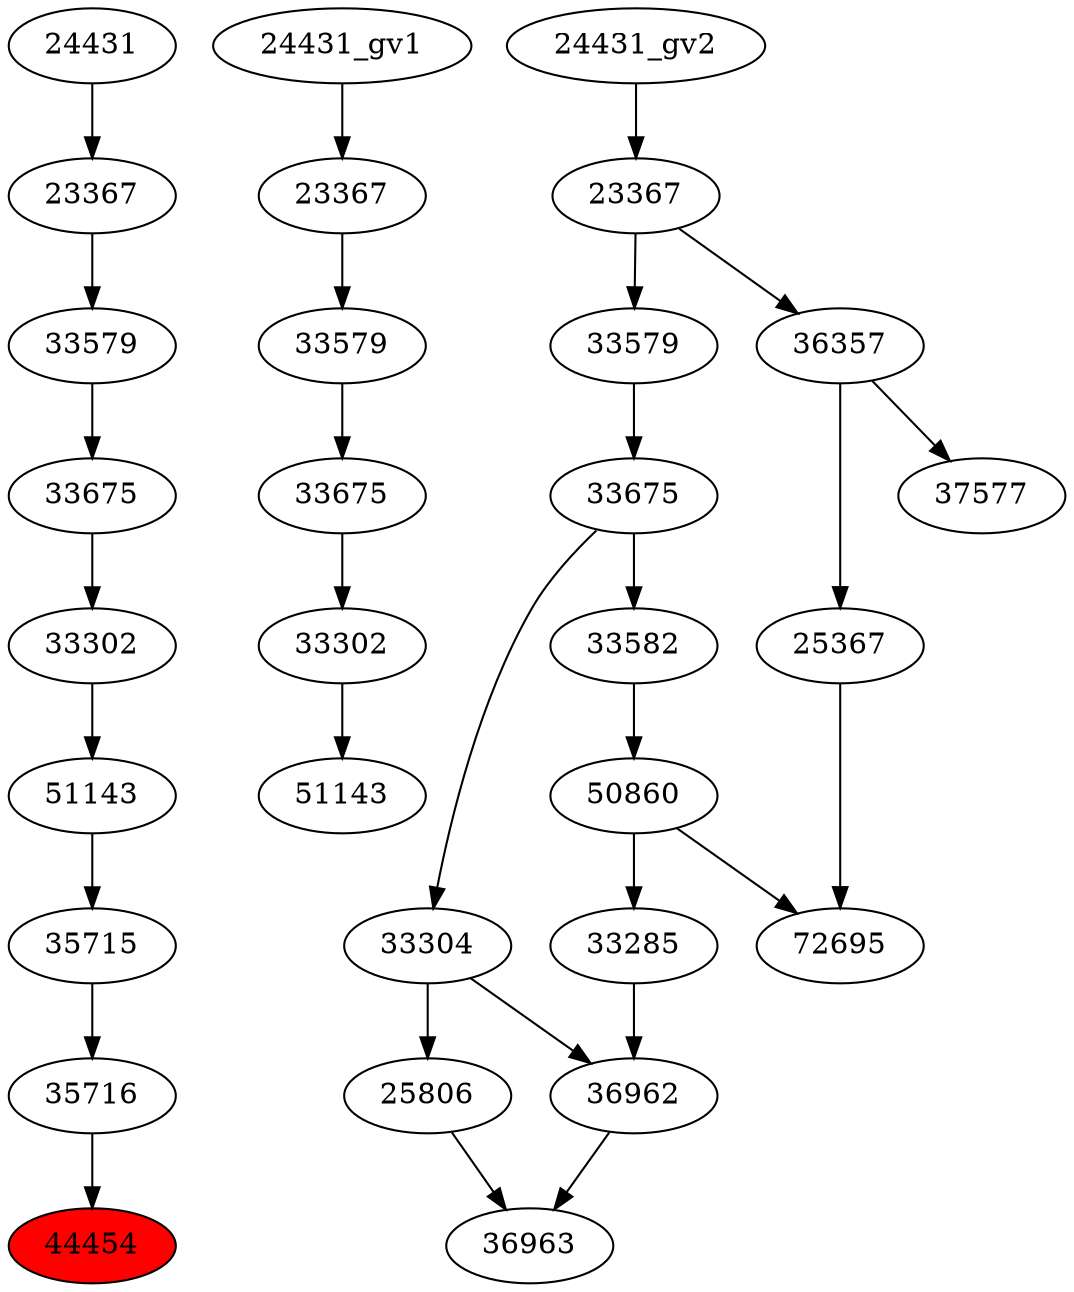 strict digraph root {
	node [label="\N"];
	{
		node [fillcolor="",
			label="\N",
			style=""
		];
		44454		 [fillcolor=red,
			label=44454,
			style=filled];
		35716		 [label=35716];
		35716 -> 44454;
		35715		 [label=35715];
		35715 -> 35716;
		51143		 [label=51143];
		51143 -> 35715;
		33302		 [label=33302];
		33302 -> 51143;
		33675		 [label=33675];
		33675 -> 33302;
		33579		 [label=33579];
		33579 -> 33675;
		23367		 [label=23367];
		23367 -> 33579;
		24431		 [label=24431];
		24431 -> 23367;
	}
	{
		node [label="\N"];
		"51143_gv1"		 [label=51143];
		"33302_gv1"		 [label=33302];
		"33302_gv1" -> "51143_gv1";
		"33675_gv1"		 [label=33675];
		"33675_gv1" -> "33302_gv1";
		"33579_gv1"		 [label=33579];
		"33579_gv1" -> "33675_gv1";
		"23367_gv1"		 [label=23367];
		"23367_gv1" -> "33579_gv1";
		"24431_gv1" -> "23367_gv1";
	}
	{
		node [label="\N"];
		50860		 [label=50860];
		72695		 [label=72695];
		50860 -> 72695;
		33285		 [label=33285];
		50860 -> 33285;
		33582		 [label=33582];
		33582 -> 50860;
		"33675_gv2"		 [label=33675];
		"33675_gv2" -> 33582;
		33304		 [label=33304];
		"33675_gv2" -> 33304;
		36963		 [label=36963];
		36962		 [label=36962];
		36962 -> 36963;
		25806		 [label=25806];
		25806 -> 36963;
		"33579_gv2"		 [label=33579];
		"33579_gv2" -> "33675_gv2";
		33304 -> 36962;
		33304 -> 25806;
		37577		 [label=37577];
		36357		 [label=36357];
		36357 -> 37577;
		25367		 [label=25367];
		36357 -> 25367;
		25367 -> 72695;
		33285 -> 36962;
		"23367_gv2"		 [label=23367];
		"23367_gv2" -> "33579_gv2";
		"23367_gv2" -> 36357;
		"24431_gv2" -> "23367_gv2";
	}
}
